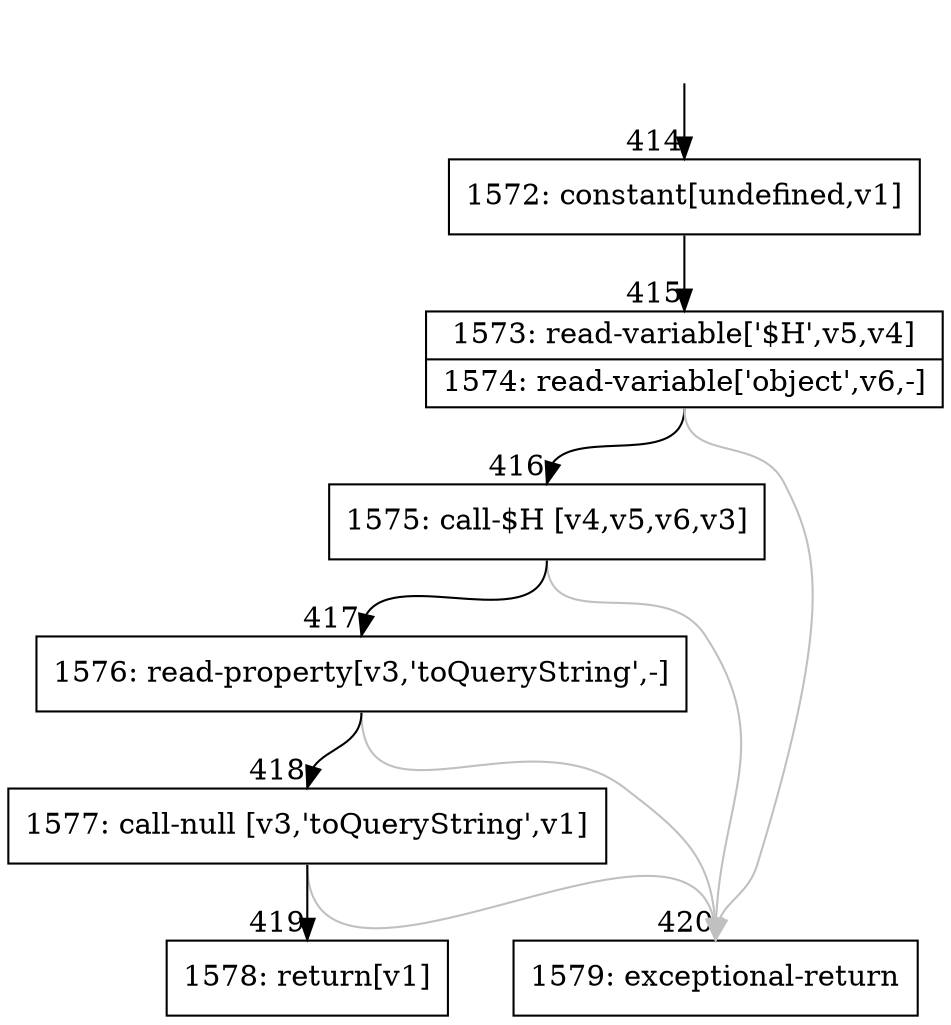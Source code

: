 digraph {
rankdir="TD"
BB_entry26[shape=none,label=""];
BB_entry26 -> BB414 [tailport=s, headport=n, headlabel="    414"]
BB414 [shape=record label="{1572: constant[undefined,v1]}" ] 
BB414 -> BB415 [tailport=s, headport=n, headlabel="      415"]
BB415 [shape=record label="{1573: read-variable['$H',v5,v4]|1574: read-variable['object',v6,-]}" ] 
BB415 -> BB416 [tailport=s, headport=n, headlabel="      416"]
BB415 -> BB420 [tailport=s, headport=n, color=gray, headlabel="      420"]
BB416 [shape=record label="{1575: call-$H [v4,v5,v6,v3]}" ] 
BB416 -> BB417 [tailport=s, headport=n, headlabel="      417"]
BB416 -> BB420 [tailport=s, headport=n, color=gray]
BB417 [shape=record label="{1576: read-property[v3,'toQueryString',-]}" ] 
BB417 -> BB418 [tailport=s, headport=n, headlabel="      418"]
BB417 -> BB420 [tailport=s, headport=n, color=gray]
BB418 [shape=record label="{1577: call-null [v3,'toQueryString',v1]}" ] 
BB418 -> BB419 [tailport=s, headport=n, headlabel="      419"]
BB418 -> BB420 [tailport=s, headport=n, color=gray]
BB419 [shape=record label="{1578: return[v1]}" ] 
BB420 [shape=record label="{1579: exceptional-return}" ] 
//#$~ 275
}

